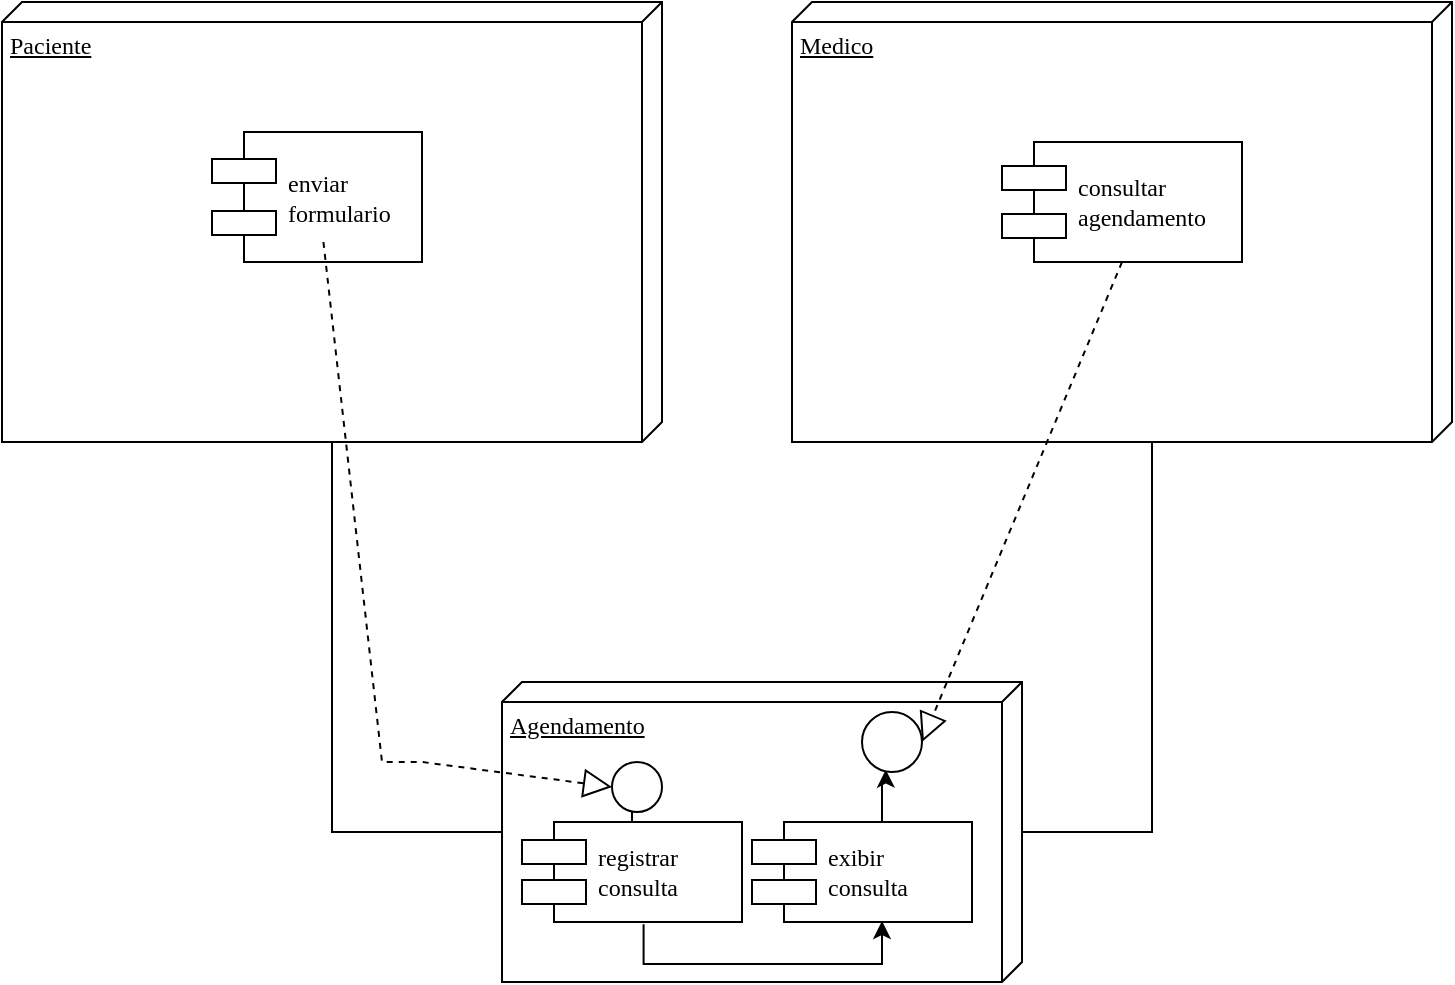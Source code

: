 <mxfile version="22.1.7" type="github">
  <diagram name="Page-1" id="5f0bae14-7c28-e335-631c-24af17079c00">
    <mxGraphModel dx="1604" dy="710" grid="1" gridSize="10" guides="1" tooltips="1" connect="1" arrows="1" fold="1" page="1" pageScale="1" pageWidth="1100" pageHeight="850" background="none" math="0" shadow="0">
      <root>
        <mxCell id="0" />
        <mxCell id="1" parent="0" />
        <mxCell id="39150e848f15840c-1" value="Paciente" style="verticalAlign=top;align=left;spacingTop=8;spacingLeft=2;spacingRight=12;shape=cube;size=10;direction=south;fontStyle=4;html=1;rounded=0;shadow=0;comic=0;labelBackgroundColor=none;strokeWidth=1;fontFamily=Verdana;fontSize=12" parent="1" vertex="1">
          <mxGeometry x="120" y="70" width="330" height="220" as="geometry" />
        </mxCell>
        <mxCell id="39150e848f15840c-2" value="Medico" style="verticalAlign=top;align=left;spacingTop=8;spacingLeft=2;spacingRight=12;shape=cube;size=10;direction=south;fontStyle=4;html=1;rounded=0;shadow=0;comic=0;labelBackgroundColor=none;strokeWidth=1;fontFamily=Verdana;fontSize=12" parent="1" vertex="1">
          <mxGeometry x="515" y="70" width="330" height="220" as="geometry" />
        </mxCell>
        <mxCell id="39150e848f15840c-3" value="Agendamento" style="verticalAlign=top;align=left;spacingTop=8;spacingLeft=2;spacingRight=12;shape=cube;size=10;direction=south;fontStyle=4;html=1;rounded=0;shadow=0;comic=0;labelBackgroundColor=none;strokeWidth=1;fontFamily=Verdana;fontSize=12" parent="1" vertex="1">
          <mxGeometry x="370" y="410" width="260" height="150" as="geometry" />
        </mxCell>
        <mxCell id="39150e848f15840c-5" value="enviar &lt;br&gt;formulario" style="shape=component;align=left;spacingLeft=36;rounded=0;shadow=0;comic=0;labelBackgroundColor=none;strokeWidth=1;fontFamily=Verdana;fontSize=12;html=1;" parent="1" vertex="1">
          <mxGeometry x="225" y="135" width="105" height="65" as="geometry" />
        </mxCell>
        <mxCell id="39150e848f15840c-7" value="consultar&lt;br&gt;agendamento" style="shape=component;align=left;spacingLeft=36;rounded=0;shadow=0;comic=0;labelBackgroundColor=none;strokeWidth=1;fontFamily=Verdana;fontSize=12;html=1;" parent="1" vertex="1">
          <mxGeometry x="620" y="140" width="120" height="60" as="geometry" />
        </mxCell>
        <mxCell id="om_dw2P1pc7qiHyLLiIO-6" value="" style="edgeStyle=orthogonalEdgeStyle;rounded=0;orthogonalLoop=1;jettySize=auto;html=1;exitX=0.5;exitY=0;exitDx=0;exitDy=0;entryX=0.396;entryY=0.961;entryDx=0;entryDy=0;entryPerimeter=0;" edge="1" parent="1" source="39150e848f15840c-10" target="om_dw2P1pc7qiHyLLiIO-5">
          <mxGeometry relative="1" as="geometry">
            <Array as="points">
              <mxPoint x="560" y="480" />
              <mxPoint x="560" y="460" />
              <mxPoint x="562" y="460" />
            </Array>
          </mxGeometry>
        </mxCell>
        <mxCell id="39150e848f15840c-10" value="exibir&lt;br&gt;consulta" style="shape=component;align=left;spacingLeft=36;rounded=0;shadow=0;comic=0;labelBackgroundColor=none;strokeWidth=1;fontFamily=Verdana;fontSize=12;html=1;" parent="1" vertex="1">
          <mxGeometry x="495" y="480" width="110" height="50" as="geometry" />
        </mxCell>
        <mxCell id="39150e848f15840c-17" style="edgeStyle=orthogonalEdgeStyle;rounded=0;html=1;labelBackgroundColor=none;startArrow=none;startFill=0;startSize=8;endArrow=none;endFill=0;endSize=16;fontFamily=Verdana;fontSize=12;" parent="1" source="39150e848f15840c-3" target="39150e848f15840c-2" edge="1">
          <mxGeometry relative="1" as="geometry">
            <Array as="points">
              <mxPoint x="695" y="485" />
            </Array>
          </mxGeometry>
        </mxCell>
        <mxCell id="39150e848f15840c-18" style="edgeStyle=orthogonalEdgeStyle;rounded=0;html=1;labelBackgroundColor=none;startArrow=none;startFill=0;startSize=8;endArrow=none;endFill=0;endSize=16;fontFamily=Verdana;fontSize=12;" parent="1" source="39150e848f15840c-3" target="39150e848f15840c-1" edge="1">
          <mxGeometry relative="1" as="geometry">
            <Array as="points">
              <mxPoint x="285" y="485" />
            </Array>
          </mxGeometry>
        </mxCell>
        <mxCell id="om_dw2P1pc7qiHyLLiIO-5" value="" style="ellipse;whiteSpace=wrap;html=1;fontFamily=Verdana;align=left;spacingLeft=36;rounded=0;shadow=0;comic=0;labelBackgroundColor=none;strokeWidth=1;" vertex="1" parent="1">
          <mxGeometry x="550" y="425" width="30" height="30" as="geometry" />
        </mxCell>
        <mxCell id="om_dw2P1pc7qiHyLLiIO-7" value="" style="endArrow=block;dashed=1;endFill=0;endSize=12;html=1;rounded=0;exitX=0.5;exitY=1;exitDx=0;exitDy=0;entryX=0;entryY=0.5;entryDx=0;entryDy=0;" edge="1" parent="1" target="om_dw2P1pc7qiHyLLiIO-12">
          <mxGeometry width="160" relative="1" as="geometry">
            <mxPoint x="280.71" y="190" as="sourcePoint" />
            <mxPoint x="425.0" y="470" as="targetPoint" />
            <Array as="points">
              <mxPoint x="310" y="450" />
              <mxPoint x="330" y="450" />
            </Array>
          </mxGeometry>
        </mxCell>
        <mxCell id="om_dw2P1pc7qiHyLLiIO-8" value="" style="endArrow=block;dashed=1;endFill=0;endSize=12;html=1;rounded=0;exitX=0.5;exitY=1;exitDx=0;exitDy=0;entryX=1;entryY=0.5;entryDx=0;entryDy=0;" edge="1" parent="1" source="39150e848f15840c-7" target="om_dw2P1pc7qiHyLLiIO-5">
          <mxGeometry width="160" relative="1" as="geometry">
            <mxPoint x="730" y="360" as="sourcePoint" />
            <mxPoint x="890" y="360" as="targetPoint" />
            <Array as="points" />
          </mxGeometry>
        </mxCell>
        <mxCell id="om_dw2P1pc7qiHyLLiIO-13" value="" style="edgeStyle=orthogonalEdgeStyle;rounded=0;orthogonalLoop=1;jettySize=auto;html=1;" edge="1" parent="1" source="om_dw2P1pc7qiHyLLiIO-9" target="om_dw2P1pc7qiHyLLiIO-12">
          <mxGeometry relative="1" as="geometry" />
        </mxCell>
        <mxCell id="om_dw2P1pc7qiHyLLiIO-14" style="edgeStyle=orthogonalEdgeStyle;rounded=0;orthogonalLoop=1;jettySize=auto;html=1;exitX=0.5;exitY=1;exitDx=0;exitDy=0;entryX=0.584;entryY=0.989;entryDx=0;entryDy=0;entryPerimeter=0;" edge="1" parent="1" target="39150e848f15840c-10">
          <mxGeometry relative="1" as="geometry">
            <mxPoint x="560" y="550" as="targetPoint" />
            <mxPoint x="440.8" y="531.15" as="sourcePoint" />
            <Array as="points">
              <mxPoint x="441" y="551" />
              <mxPoint x="560" y="551" />
              <mxPoint x="560" y="530" />
            </Array>
          </mxGeometry>
        </mxCell>
        <mxCell id="om_dw2P1pc7qiHyLLiIO-9" value="registrar&lt;br&gt;consulta" style="shape=component;align=left;spacingLeft=36;rounded=0;shadow=0;comic=0;labelBackgroundColor=none;strokeWidth=1;fontFamily=Verdana;fontSize=12;html=1;" vertex="1" parent="1">
          <mxGeometry x="380" y="480" width="110" height="50" as="geometry" />
        </mxCell>
        <mxCell id="om_dw2P1pc7qiHyLLiIO-12" value="" style="ellipse;whiteSpace=wrap;html=1;fontFamily=Verdana;align=left;spacingLeft=36;rounded=0;shadow=0;comic=0;labelBackgroundColor=none;strokeWidth=1;" vertex="1" parent="1">
          <mxGeometry x="425" y="450" width="25" height="25" as="geometry" />
        </mxCell>
      </root>
    </mxGraphModel>
  </diagram>
</mxfile>

